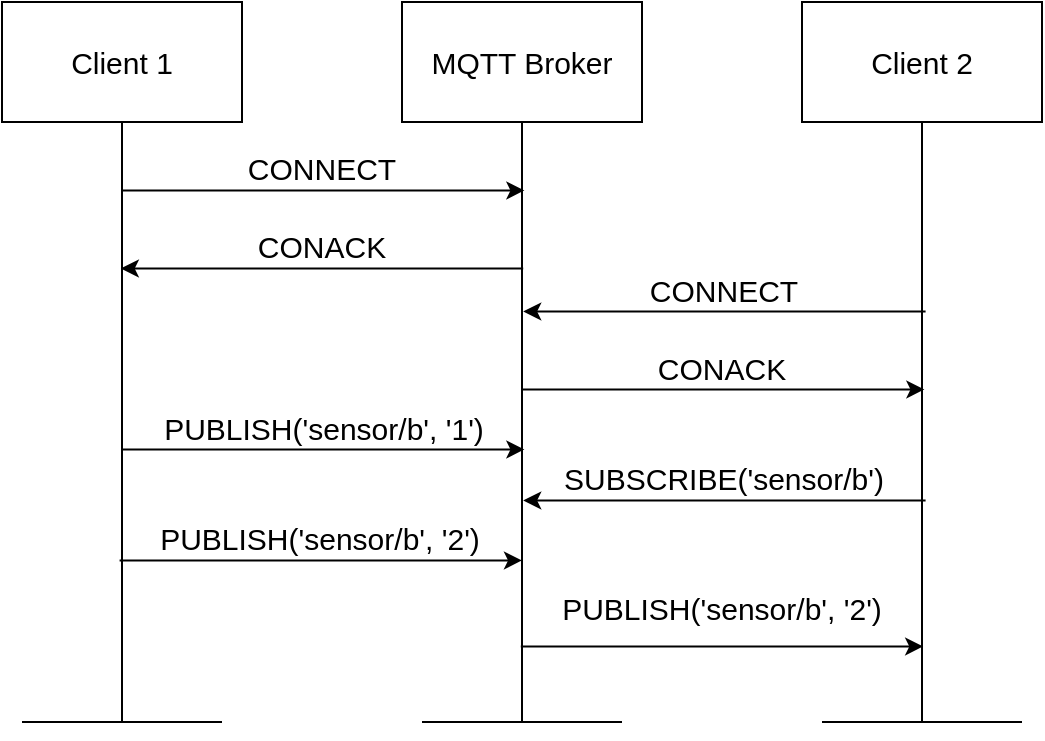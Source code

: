 <mxfile version="15.6.1" type="device"><diagram id="BvhdUkskc9x_u6zuPTG5" name="Page-1"><mxGraphModel dx="782" dy="392" grid="1" gridSize="10" guides="1" tooltips="1" connect="1" arrows="1" fold="1" page="1" pageScale="1" pageWidth="850" pageHeight="1100" math="0" shadow="0"><root><mxCell id="0"/><mxCell id="1" parent="0"/><mxCell id="iwNxeP5taREwypn9EwUH-2" value="Client 1" style="rounded=0;whiteSpace=wrap;html=1;fontSize=15;" vertex="1" parent="1"><mxGeometry width="120" height="60" as="geometry"/></mxCell><mxCell id="iwNxeP5taREwypn9EwUH-3" value="" style="shape=crossbar;whiteSpace=wrap;html=1;rounded=1;direction=south;" vertex="1" parent="1"><mxGeometry x="210" y="60" width="100" height="300" as="geometry"/></mxCell><mxCell id="iwNxeP5taREwypn9EwUH-4" value="MQTT Broker" style="rounded=0;whiteSpace=wrap;html=1;fontSize=15;" vertex="1" parent="1"><mxGeometry x="200" width="120" height="60" as="geometry"/></mxCell><mxCell id="iwNxeP5taREwypn9EwUH-7" value="" style="shape=crossbar;whiteSpace=wrap;html=1;rounded=1;direction=south;" vertex="1" parent="1"><mxGeometry x="10" y="60" width="100" height="300" as="geometry"/></mxCell><mxCell id="iwNxeP5taREwypn9EwUH-8" value="Client 2" style="rounded=0;whiteSpace=wrap;html=1;fontSize=15;" vertex="1" parent="1"><mxGeometry x="400" width="120" height="60" as="geometry"/></mxCell><mxCell id="iwNxeP5taREwypn9EwUH-9" value="" style="shape=crossbar;whiteSpace=wrap;html=1;rounded=1;direction=south;" vertex="1" parent="1"><mxGeometry x="410" y="60" width="100" height="300" as="geometry"/></mxCell><mxCell id="iwNxeP5taREwypn9EwUH-13" value="" style="endArrow=classic;html=1;rounded=0;fontSize=15;entryX=0.088;entryY=0.488;entryDx=0;entryDy=0;entryPerimeter=0;exitX=0.088;exitY=0.5;exitDx=0;exitDy=0;exitPerimeter=0;" edge="1" parent="1"><mxGeometry width="50" height="50" relative="1" as="geometry"><mxPoint x="60" y="94.24" as="sourcePoint"/><mxPoint x="261.2" y="94.24" as="targetPoint"/></mxGeometry></mxCell><mxCell id="iwNxeP5taREwypn9EwUH-14" value="CONNECT" style="text;html=1;strokeColor=none;fillColor=none;align=center;verticalAlign=middle;whiteSpace=wrap;rounded=0;fontSize=15;" vertex="1" parent="1"><mxGeometry x="60" y="68" width="200" height="30" as="geometry"/></mxCell><mxCell id="iwNxeP5taREwypn9EwUH-15" value="" style="endArrow=classic;html=1;rounded=0;fontSize=15;entryX=0.088;entryY=0.488;entryDx=0;entryDy=0;entryPerimeter=0;exitX=0.088;exitY=0.5;exitDx=0;exitDy=0;exitPerimeter=0;" edge="1" parent="1"><mxGeometry width="50" height="50" relative="1" as="geometry"><mxPoint x="260.6" y="133.24" as="sourcePoint"/><mxPoint x="59.4" y="133.24" as="targetPoint"/></mxGeometry></mxCell><mxCell id="iwNxeP5taREwypn9EwUH-16" value="CONACK" style="text;html=1;strokeColor=none;fillColor=none;align=center;verticalAlign=middle;whiteSpace=wrap;rounded=0;fontSize=15;" vertex="1" parent="1"><mxGeometry x="60" y="107" width="200" height="30" as="geometry"/></mxCell><mxCell id="iwNxeP5taREwypn9EwUH-20" value="" style="endArrow=classic;html=1;rounded=0;fontSize=15;entryX=0.088;entryY=0.488;entryDx=0;entryDy=0;entryPerimeter=0;exitX=0.088;exitY=0.5;exitDx=0;exitDy=0;exitPerimeter=0;" edge="1" parent="1"><mxGeometry width="50" height="50" relative="1" as="geometry"><mxPoint x="260.0" y="193.74" as="sourcePoint"/><mxPoint x="461.2" y="193.74" as="targetPoint"/></mxGeometry></mxCell><mxCell id="iwNxeP5taREwypn9EwUH-21" value="CONACK" style="text;html=1;strokeColor=none;fillColor=none;align=center;verticalAlign=middle;whiteSpace=wrap;rounded=0;fontSize=15;" vertex="1" parent="1"><mxGeometry x="330" y="167.5" width="60" height="30" as="geometry"/></mxCell><mxCell id="iwNxeP5taREwypn9EwUH-22" value="CONNECT" style="text;html=1;strokeColor=none;fillColor=none;align=center;verticalAlign=middle;whiteSpace=wrap;rounded=0;fontSize=15;" vertex="1" parent="1"><mxGeometry x="330.6" y="128.5" width="60" height="30" as="geometry"/></mxCell><mxCell id="iwNxeP5taREwypn9EwUH-23" value="" style="endArrow=classic;html=1;rounded=0;fontSize=15;entryX=0.088;entryY=0.488;entryDx=0;entryDy=0;entryPerimeter=0;exitX=0.088;exitY=0.5;exitDx=0;exitDy=0;exitPerimeter=0;" edge="1" parent="1"><mxGeometry width="50" height="50" relative="1" as="geometry"><mxPoint x="461.8" y="154.74" as="sourcePoint"/><mxPoint x="260.6" y="154.74" as="targetPoint"/></mxGeometry></mxCell><mxCell id="iwNxeP5taREwypn9EwUH-28" value="" style="endArrow=classic;html=1;rounded=0;fontSize=15;entryX=0.088;entryY=0.488;entryDx=0;entryDy=0;entryPerimeter=0;exitX=0.088;exitY=0.5;exitDx=0;exitDy=0;exitPerimeter=0;" edge="1" parent="1"><mxGeometry width="50" height="50" relative="1" as="geometry"><mxPoint x="60.0" y="223.74" as="sourcePoint"/><mxPoint x="261.2" y="223.74" as="targetPoint"/></mxGeometry></mxCell><mxCell id="iwNxeP5taREwypn9EwUH-29" value="PUBLISH('sensor/b', '1')" style="text;html=1;strokeColor=none;fillColor=none;align=center;verticalAlign=middle;whiteSpace=wrap;rounded=0;fontSize=15;" vertex="1" parent="1"><mxGeometry x="60.6" y="197.5" width="200" height="30" as="geometry"/></mxCell><mxCell id="iwNxeP5taREwypn9EwUH-32" value="" style="endArrow=classic;html=1;rounded=0;fontSize=15;entryX=0.088;entryY=0.488;entryDx=0;entryDy=0;entryPerimeter=0;exitX=0.088;exitY=0.5;exitDx=0;exitDy=0;exitPerimeter=0;" edge="1" parent="1"><mxGeometry width="50" height="50" relative="1" as="geometry"><mxPoint x="58.8" y="279.24" as="sourcePoint"/><mxPoint x="260.0" y="279.24" as="targetPoint"/></mxGeometry></mxCell><mxCell id="iwNxeP5taREwypn9EwUH-33" value="PUBLISH('sensor/b', '2')" style="text;html=1;strokeColor=none;fillColor=none;align=center;verticalAlign=middle;whiteSpace=wrap;rounded=0;fontSize=15;" vertex="1" parent="1"><mxGeometry x="59.4" y="253" width="200" height="30" as="geometry"/></mxCell><mxCell id="iwNxeP5taREwypn9EwUH-43" value="" style="endArrow=classic;html=1;rounded=0;fontSize=15;entryX=0.088;entryY=0.488;entryDx=0;entryDy=0;entryPerimeter=0;exitX=0.088;exitY=0.5;exitDx=0;exitDy=0;exitPerimeter=0;" edge="1" parent="1"><mxGeometry width="50" height="50" relative="1" as="geometry"><mxPoint x="259.4" y="322.24" as="sourcePoint"/><mxPoint x="460.6" y="322.24" as="targetPoint"/></mxGeometry></mxCell><mxCell id="iwNxeP5taREwypn9EwUH-44" value="PUBLISH('sensor/b', '2')" style="text;html=1;strokeColor=none;fillColor=none;align=center;verticalAlign=middle;whiteSpace=wrap;rounded=0;fontSize=15;" vertex="1" parent="1"><mxGeometry x="260" y="288" width="200" height="30" as="geometry"/></mxCell><mxCell id="iwNxeP5taREwypn9EwUH-45" value="" style="endArrow=classic;html=1;rounded=0;fontSize=15;entryX=0.088;entryY=0.488;entryDx=0;entryDy=0;entryPerimeter=0;exitX=0.088;exitY=0.5;exitDx=0;exitDy=0;exitPerimeter=0;" edge="1" parent="1"><mxGeometry width="50" height="50" relative="1" as="geometry"><mxPoint x="461.8" y="249.24" as="sourcePoint"/><mxPoint x="260.6" y="249.24" as="targetPoint"/></mxGeometry></mxCell><mxCell id="iwNxeP5taREwypn9EwUH-46" value="SUBSCRIBE('sensor/b')" style="text;html=1;strokeColor=none;fillColor=none;align=center;verticalAlign=middle;whiteSpace=wrap;rounded=0;fontSize=15;" vertex="1" parent="1"><mxGeometry x="260.6" y="223" width="200" height="30" as="geometry"/></mxCell><mxCell id="iwNxeP5taREwypn9EwUH-47" style="edgeStyle=none;rounded=0;orthogonalLoop=1;jettySize=auto;html=1;exitX=1;exitY=0.5;exitDx=0;exitDy=0;exitPerimeter=0;fontSize=15;" edge="1" parent="1" source="iwNxeP5taREwypn9EwUH-3" target="iwNxeP5taREwypn9EwUH-3"><mxGeometry relative="1" as="geometry"/></mxCell></root></mxGraphModel></diagram></mxfile>